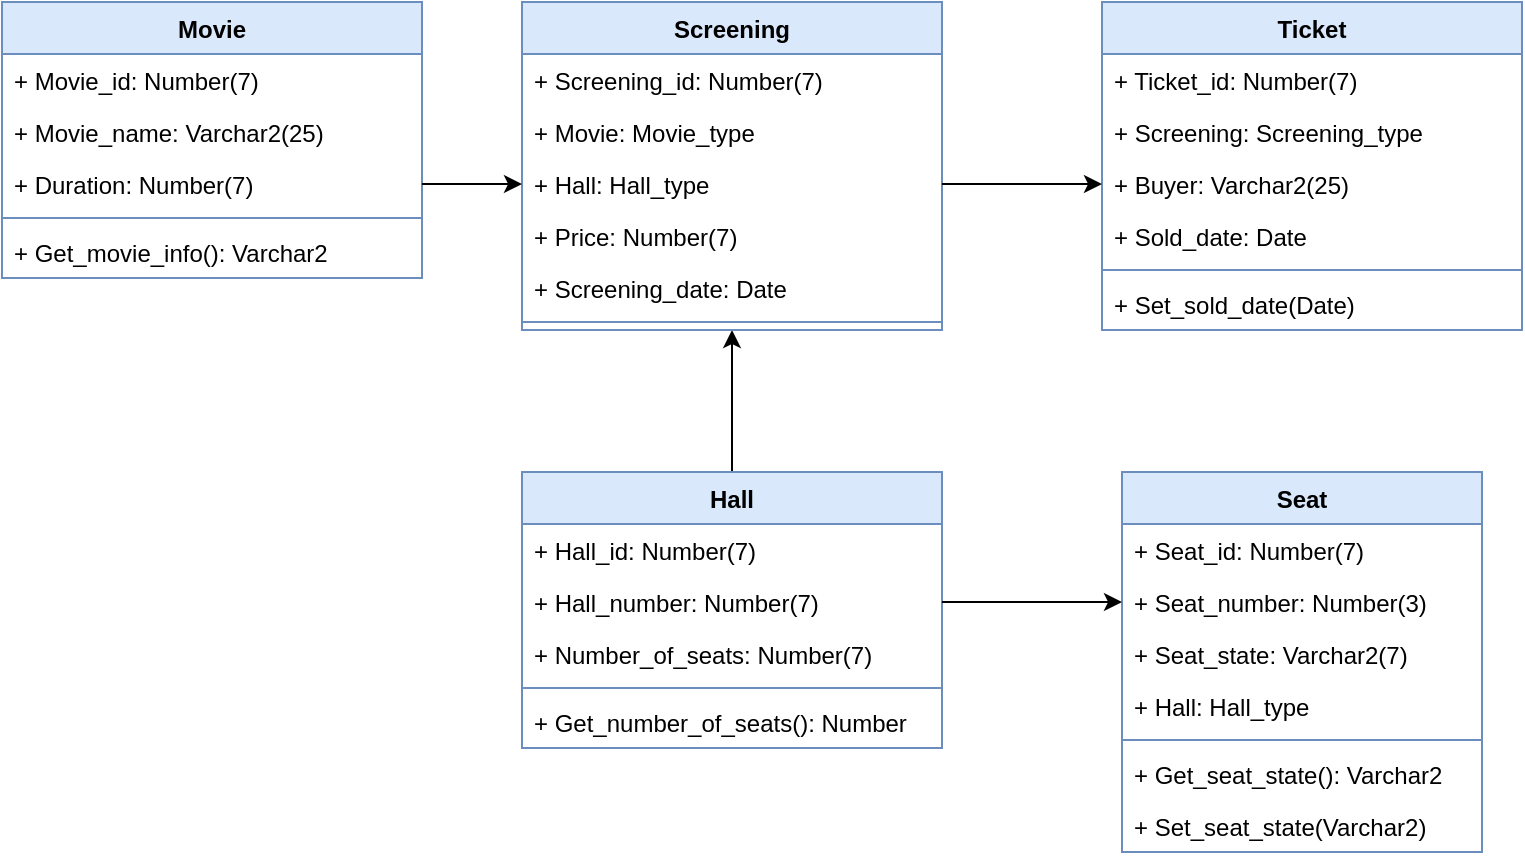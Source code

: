 <mxfile version="20.5.1" type="device"><diagram id="BJinul1yoZIznNazozU4" name="Strona-1"><mxGraphModel dx="1422" dy="780" grid="1" gridSize="10" guides="1" tooltips="1" connect="1" arrows="1" fold="1" page="1" pageScale="1" pageWidth="827" pageHeight="1169" math="0" shadow="0"><root><mxCell id="0"/><mxCell id="1" parent="0"/><mxCell id="t2qSPwraWYMqHxlJFRhC-1" value="Seat" style="swimlane;fontStyle=1;align=center;verticalAlign=top;childLayout=stackLayout;horizontal=1;startSize=26;horizontalStack=0;resizeParent=1;resizeParentMax=0;resizeLast=0;collapsible=1;marginBottom=0;fillColor=#dae8fc;strokeColor=#6c8ebf;" parent="1" vertex="1"><mxGeometry x="600" y="275" width="180" height="190" as="geometry"/></mxCell><mxCell id="t2qSPwraWYMqHxlJFRhC-2" value="+ Seat_id: Number(7)" style="text;strokeColor=none;fillColor=none;align=left;verticalAlign=top;spacingLeft=4;spacingRight=4;overflow=hidden;rotatable=0;points=[[0,0.5],[1,0.5]];portConstraint=eastwest;" parent="t2qSPwraWYMqHxlJFRhC-1" vertex="1"><mxGeometry y="26" width="180" height="26" as="geometry"/></mxCell><mxCell id="t2qSPwraWYMqHxlJFRhC-6" value="+ Seat_number: Number(3)" style="text;strokeColor=none;fillColor=none;align=left;verticalAlign=top;spacingLeft=4;spacingRight=4;overflow=hidden;rotatable=0;points=[[0,0.5],[1,0.5]];portConstraint=eastwest;" parent="t2qSPwraWYMqHxlJFRhC-1" vertex="1"><mxGeometry y="52" width="180" height="26" as="geometry"/></mxCell><mxCell id="t2qSPwraWYMqHxlJFRhC-7" value="+ Seat_state: Varchar2(7)" style="text;strokeColor=none;fillColor=none;align=left;verticalAlign=top;spacingLeft=4;spacingRight=4;overflow=hidden;rotatable=0;points=[[0,0.5],[1,0.5]];portConstraint=eastwest;" parent="t2qSPwraWYMqHxlJFRhC-1" vertex="1"><mxGeometry y="78" width="180" height="26" as="geometry"/></mxCell><mxCell id="dJKPvhBiK7exRNuOOm4U-42" value="+ Hall: Hall_type" style="text;strokeColor=none;fillColor=none;align=left;verticalAlign=top;spacingLeft=4;spacingRight=4;overflow=hidden;rotatable=0;points=[[0,0.5],[1,0.5]];portConstraint=eastwest;" vertex="1" parent="t2qSPwraWYMqHxlJFRhC-1"><mxGeometry y="104" width="180" height="26" as="geometry"/></mxCell><mxCell id="t2qSPwraWYMqHxlJFRhC-3" value="" style="line;strokeWidth=1;fillColor=none;align=left;verticalAlign=middle;spacingTop=-1;spacingLeft=3;spacingRight=3;rotatable=0;labelPosition=right;points=[];portConstraint=eastwest;strokeColor=inherit;" parent="t2qSPwraWYMqHxlJFRhC-1" vertex="1"><mxGeometry y="130" width="180" height="8" as="geometry"/></mxCell><mxCell id="t2qSPwraWYMqHxlJFRhC-4" value="+ Get_seat_state(): Varchar2" style="text;strokeColor=none;fillColor=none;align=left;verticalAlign=top;spacingLeft=4;spacingRight=4;overflow=hidden;rotatable=0;points=[[0,0.5],[1,0.5]];portConstraint=eastwest;" parent="t2qSPwraWYMqHxlJFRhC-1" vertex="1"><mxGeometry y="138" width="180" height="26" as="geometry"/></mxCell><mxCell id="dJKPvhBiK7exRNuOOm4U-1" value="+ Set_seat_state(Varchar2)" style="text;strokeColor=none;fillColor=none;align=left;verticalAlign=top;spacingLeft=4;spacingRight=4;overflow=hidden;rotatable=0;points=[[0,0.5],[1,0.5]];portConstraint=eastwest;" vertex="1" parent="t2qSPwraWYMqHxlJFRhC-1"><mxGeometry y="164" width="180" height="26" as="geometry"/></mxCell><mxCell id="dJKPvhBiK7exRNuOOm4U-41" value="" style="edgeStyle=orthogonalEdgeStyle;rounded=0;orthogonalLoop=1;jettySize=auto;html=1;entryX=0.5;entryY=1;entryDx=0;entryDy=0;" edge="1" parent="1" source="dJKPvhBiK7exRNuOOm4U-2" target="dJKPvhBiK7exRNuOOm4U-15"><mxGeometry relative="1" as="geometry"/></mxCell><mxCell id="dJKPvhBiK7exRNuOOm4U-2" value="Hall" style="swimlane;fontStyle=1;align=center;verticalAlign=top;childLayout=stackLayout;horizontal=1;startSize=26;horizontalStack=0;resizeParent=1;resizeParentMax=0;resizeLast=0;collapsible=1;marginBottom=0;fillColor=#dae8fc;strokeColor=#6c8ebf;" vertex="1" parent="1"><mxGeometry x="300" y="275" width="210" height="138" as="geometry"/></mxCell><mxCell id="dJKPvhBiK7exRNuOOm4U-3" value="+ Hall_id: Number(7)" style="text;strokeColor=none;fillColor=none;align=left;verticalAlign=top;spacingLeft=4;spacingRight=4;overflow=hidden;rotatable=0;points=[[0,0.5],[1,0.5]];portConstraint=eastwest;" vertex="1" parent="dJKPvhBiK7exRNuOOm4U-2"><mxGeometry y="26" width="210" height="26" as="geometry"/></mxCell><mxCell id="dJKPvhBiK7exRNuOOm4U-4" value="+ Hall_number: Number(7)" style="text;strokeColor=none;fillColor=none;align=left;verticalAlign=top;spacingLeft=4;spacingRight=4;overflow=hidden;rotatable=0;points=[[0,0.5],[1,0.5]];portConstraint=eastwest;" vertex="1" parent="dJKPvhBiK7exRNuOOm4U-2"><mxGeometry y="52" width="210" height="26" as="geometry"/></mxCell><mxCell id="dJKPvhBiK7exRNuOOm4U-5" value="+ Number_of_seats: Number(7)" style="text;strokeColor=none;fillColor=none;align=left;verticalAlign=top;spacingLeft=4;spacingRight=4;overflow=hidden;rotatable=0;points=[[0,0.5],[1,0.5]];portConstraint=eastwest;" vertex="1" parent="dJKPvhBiK7exRNuOOm4U-2"><mxGeometry y="78" width="210" height="26" as="geometry"/></mxCell><mxCell id="dJKPvhBiK7exRNuOOm4U-6" value="" style="line;strokeWidth=1;fillColor=none;align=left;verticalAlign=middle;spacingTop=-1;spacingLeft=3;spacingRight=3;rotatable=0;labelPosition=right;points=[];portConstraint=eastwest;strokeColor=inherit;" vertex="1" parent="dJKPvhBiK7exRNuOOm4U-2"><mxGeometry y="104" width="210" height="8" as="geometry"/></mxCell><mxCell id="dJKPvhBiK7exRNuOOm4U-7" value="+ Get_number_of_seats(): Number" style="text;strokeColor=none;fillColor=none;align=left;verticalAlign=top;spacingLeft=4;spacingRight=4;overflow=hidden;rotatable=0;points=[[0,0.5],[1,0.5]];portConstraint=eastwest;" vertex="1" parent="dJKPvhBiK7exRNuOOm4U-2"><mxGeometry y="112" width="210" height="26" as="geometry"/></mxCell><mxCell id="dJKPvhBiK7exRNuOOm4U-9" value="Movie" style="swimlane;fontStyle=1;align=center;verticalAlign=top;childLayout=stackLayout;horizontal=1;startSize=26;horizontalStack=0;resizeParent=1;resizeParentMax=0;resizeLast=0;collapsible=1;marginBottom=0;fillColor=#dae8fc;strokeColor=#6c8ebf;" vertex="1" parent="1"><mxGeometry x="40" y="40" width="210" height="138" as="geometry"/></mxCell><mxCell id="dJKPvhBiK7exRNuOOm4U-10" value="+ Movie_id: Number(7)" style="text;strokeColor=none;fillColor=none;align=left;verticalAlign=top;spacingLeft=4;spacingRight=4;overflow=hidden;rotatable=0;points=[[0,0.5],[1,0.5]];portConstraint=eastwest;" vertex="1" parent="dJKPvhBiK7exRNuOOm4U-9"><mxGeometry y="26" width="210" height="26" as="geometry"/></mxCell><mxCell id="dJKPvhBiK7exRNuOOm4U-11" value="+ Movie_name: Varchar2(25)" style="text;strokeColor=none;fillColor=none;align=left;verticalAlign=top;spacingLeft=4;spacingRight=4;overflow=hidden;rotatable=0;points=[[0,0.5],[1,0.5]];portConstraint=eastwest;" vertex="1" parent="dJKPvhBiK7exRNuOOm4U-9"><mxGeometry y="52" width="210" height="26" as="geometry"/></mxCell><mxCell id="dJKPvhBiK7exRNuOOm4U-12" value="+ Duration: Number(7)" style="text;strokeColor=none;fillColor=none;align=left;verticalAlign=top;spacingLeft=4;spacingRight=4;overflow=hidden;rotatable=0;points=[[0,0.5],[1,0.5]];portConstraint=eastwest;" vertex="1" parent="dJKPvhBiK7exRNuOOm4U-9"><mxGeometry y="78" width="210" height="26" as="geometry"/></mxCell><mxCell id="dJKPvhBiK7exRNuOOm4U-13" value="" style="line;strokeWidth=1;fillColor=none;align=left;verticalAlign=middle;spacingTop=-1;spacingLeft=3;spacingRight=3;rotatable=0;labelPosition=right;points=[];portConstraint=eastwest;strokeColor=inherit;" vertex="1" parent="dJKPvhBiK7exRNuOOm4U-9"><mxGeometry y="104" width="210" height="8" as="geometry"/></mxCell><mxCell id="dJKPvhBiK7exRNuOOm4U-14" value="+ Get_movie_info(): Varchar2" style="text;strokeColor=none;fillColor=none;align=left;verticalAlign=top;spacingLeft=4;spacingRight=4;overflow=hidden;rotatable=0;points=[[0,0.5],[1,0.5]];portConstraint=eastwest;" vertex="1" parent="dJKPvhBiK7exRNuOOm4U-9"><mxGeometry y="112" width="210" height="26" as="geometry"/></mxCell><mxCell id="dJKPvhBiK7exRNuOOm4U-15" value="Screening" style="swimlane;fontStyle=1;align=center;verticalAlign=top;childLayout=stackLayout;horizontal=1;startSize=26;horizontalStack=0;resizeParent=1;resizeParentMax=0;resizeLast=0;collapsible=1;marginBottom=0;fillColor=#dae8fc;strokeColor=#6c8ebf;" vertex="1" parent="1"><mxGeometry x="300" y="40" width="210" height="164" as="geometry"/></mxCell><mxCell id="dJKPvhBiK7exRNuOOm4U-16" value="+ Screening_id: Number(7)" style="text;strokeColor=none;fillColor=none;align=left;verticalAlign=top;spacingLeft=4;spacingRight=4;overflow=hidden;rotatable=0;points=[[0,0.5],[1,0.5]];portConstraint=eastwest;" vertex="1" parent="dJKPvhBiK7exRNuOOm4U-15"><mxGeometry y="26" width="210" height="26" as="geometry"/></mxCell><mxCell id="dJKPvhBiK7exRNuOOm4U-17" value="+ Movie: Movie_type" style="text;strokeColor=none;fillColor=none;align=left;verticalAlign=top;spacingLeft=4;spacingRight=4;overflow=hidden;rotatable=0;points=[[0,0.5],[1,0.5]];portConstraint=eastwest;" vertex="1" parent="dJKPvhBiK7exRNuOOm4U-15"><mxGeometry y="52" width="210" height="26" as="geometry"/></mxCell><mxCell id="dJKPvhBiK7exRNuOOm4U-18" value="+ Hall: Hall_type" style="text;strokeColor=none;fillColor=none;align=left;verticalAlign=top;spacingLeft=4;spacingRight=4;overflow=hidden;rotatable=0;points=[[0,0.5],[1,0.5]];portConstraint=eastwest;" vertex="1" parent="dJKPvhBiK7exRNuOOm4U-15"><mxGeometry y="78" width="210" height="26" as="geometry"/></mxCell><mxCell id="dJKPvhBiK7exRNuOOm4U-21" value="+ Price: Number(7)" style="text;strokeColor=none;fillColor=none;align=left;verticalAlign=top;spacingLeft=4;spacingRight=4;overflow=hidden;rotatable=0;points=[[0,0.5],[1,0.5]];portConstraint=eastwest;" vertex="1" parent="dJKPvhBiK7exRNuOOm4U-15"><mxGeometry y="104" width="210" height="26" as="geometry"/></mxCell><mxCell id="dJKPvhBiK7exRNuOOm4U-22" value="+ Screening_date: Date" style="text;strokeColor=none;fillColor=none;align=left;verticalAlign=top;spacingLeft=4;spacingRight=4;overflow=hidden;rotatable=0;points=[[0,0.5],[1,0.5]];portConstraint=eastwest;" vertex="1" parent="dJKPvhBiK7exRNuOOm4U-15"><mxGeometry y="130" width="210" height="26" as="geometry"/></mxCell><mxCell id="dJKPvhBiK7exRNuOOm4U-19" value="" style="line;strokeWidth=1;fillColor=none;align=left;verticalAlign=middle;spacingTop=-1;spacingLeft=3;spacingRight=3;rotatable=0;labelPosition=right;points=[];portConstraint=eastwest;strokeColor=inherit;" vertex="1" parent="dJKPvhBiK7exRNuOOm4U-15"><mxGeometry y="156" width="210" height="8" as="geometry"/></mxCell><mxCell id="dJKPvhBiK7exRNuOOm4U-23" value="Ticket" style="swimlane;fontStyle=1;align=center;verticalAlign=top;childLayout=stackLayout;horizontal=1;startSize=26;horizontalStack=0;resizeParent=1;resizeParentMax=0;resizeLast=0;collapsible=1;marginBottom=0;fillColor=#dae8fc;strokeColor=#6c8ebf;" vertex="1" parent="1"><mxGeometry x="590" y="40" width="210" height="164" as="geometry"/></mxCell><mxCell id="dJKPvhBiK7exRNuOOm4U-24" value="+ Ticket_id: Number(7)" style="text;strokeColor=none;fillColor=none;align=left;verticalAlign=top;spacingLeft=4;spacingRight=4;overflow=hidden;rotatable=0;points=[[0,0.5],[1,0.5]];portConstraint=eastwest;" vertex="1" parent="dJKPvhBiK7exRNuOOm4U-23"><mxGeometry y="26" width="210" height="26" as="geometry"/></mxCell><mxCell id="dJKPvhBiK7exRNuOOm4U-25" value="+ Screening: Screening_type" style="text;strokeColor=none;fillColor=none;align=left;verticalAlign=top;spacingLeft=4;spacingRight=4;overflow=hidden;rotatable=0;points=[[0,0.5],[1,0.5]];portConstraint=eastwest;" vertex="1" parent="dJKPvhBiK7exRNuOOm4U-23"><mxGeometry y="52" width="210" height="26" as="geometry"/></mxCell><mxCell id="dJKPvhBiK7exRNuOOm4U-26" value="+ Buyer: Varchar2(25)" style="text;strokeColor=none;fillColor=none;align=left;verticalAlign=top;spacingLeft=4;spacingRight=4;overflow=hidden;rotatable=0;points=[[0,0.5],[1,0.5]];portConstraint=eastwest;" vertex="1" parent="dJKPvhBiK7exRNuOOm4U-23"><mxGeometry y="78" width="210" height="26" as="geometry"/></mxCell><mxCell id="dJKPvhBiK7exRNuOOm4U-29" value="+ Sold_date: Date" style="text;strokeColor=none;fillColor=none;align=left;verticalAlign=top;spacingLeft=4;spacingRight=4;overflow=hidden;rotatable=0;points=[[0,0.5],[1,0.5]];portConstraint=eastwest;" vertex="1" parent="dJKPvhBiK7exRNuOOm4U-23"><mxGeometry y="104" width="210" height="26" as="geometry"/></mxCell><mxCell id="dJKPvhBiK7exRNuOOm4U-27" value="" style="line;strokeWidth=1;fillColor=none;align=left;verticalAlign=middle;spacingTop=-1;spacingLeft=3;spacingRight=3;rotatable=0;labelPosition=right;points=[];portConstraint=eastwest;strokeColor=inherit;" vertex="1" parent="dJKPvhBiK7exRNuOOm4U-23"><mxGeometry y="130" width="210" height="8" as="geometry"/></mxCell><mxCell id="dJKPvhBiK7exRNuOOm4U-28" value="+ Set_sold_date(Date)" style="text;strokeColor=none;fillColor=none;align=left;verticalAlign=top;spacingLeft=4;spacingRight=4;overflow=hidden;rotatable=0;points=[[0,0.5],[1,0.5]];portConstraint=eastwest;" vertex="1" parent="dJKPvhBiK7exRNuOOm4U-23"><mxGeometry y="138" width="210" height="26" as="geometry"/></mxCell><mxCell id="dJKPvhBiK7exRNuOOm4U-31" value="" style="edgeStyle=orthogonalEdgeStyle;rounded=0;orthogonalLoop=1;jettySize=auto;html=1;entryX=0;entryY=0.5;entryDx=0;entryDy=0;" edge="1" parent="1" source="dJKPvhBiK7exRNuOOm4U-18" target="dJKPvhBiK7exRNuOOm4U-26"><mxGeometry relative="1" as="geometry"/></mxCell><mxCell id="dJKPvhBiK7exRNuOOm4U-40" value="" style="edgeStyle=orthogonalEdgeStyle;rounded=0;orthogonalLoop=1;jettySize=auto;html=1;entryX=0;entryY=0.5;entryDx=0;entryDy=0;" edge="1" parent="1" source="dJKPvhBiK7exRNuOOm4U-12" target="dJKPvhBiK7exRNuOOm4U-18"><mxGeometry relative="1" as="geometry"/></mxCell><mxCell id="dJKPvhBiK7exRNuOOm4U-43" value="" style="edgeStyle=orthogonalEdgeStyle;rounded=0;orthogonalLoop=1;jettySize=auto;html=1;entryX=0;entryY=0.5;entryDx=0;entryDy=0;" edge="1" parent="1" source="dJKPvhBiK7exRNuOOm4U-4" target="t2qSPwraWYMqHxlJFRhC-6"><mxGeometry relative="1" as="geometry"/></mxCell></root></mxGraphModel></diagram></mxfile>